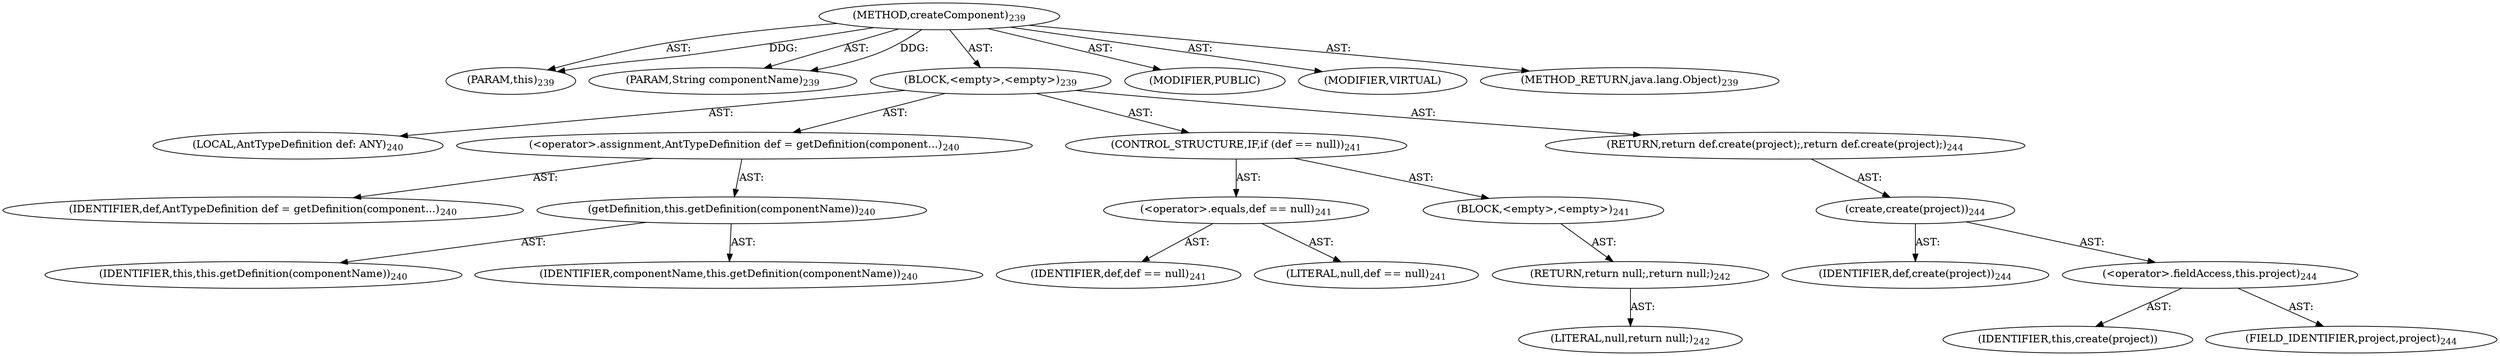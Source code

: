 digraph "createComponent" {  
"111669149703" [label = <(METHOD,createComponent)<SUB>239</SUB>> ]
"115964116995" [label = <(PARAM,this)<SUB>239</SUB>> ]
"115964117026" [label = <(PARAM,String componentName)<SUB>239</SUB>> ]
"25769803787" [label = <(BLOCK,&lt;empty&gt;,&lt;empty&gt;)<SUB>239</SUB>> ]
"94489280518" [label = <(LOCAL,AntTypeDefinition def: ANY)<SUB>240</SUB>> ]
"30064771152" [label = <(&lt;operator&gt;.assignment,AntTypeDefinition def = getDefinition(component...)<SUB>240</SUB>> ]
"68719476831" [label = <(IDENTIFIER,def,AntTypeDefinition def = getDefinition(component...)<SUB>240</SUB>> ]
"30064771153" [label = <(getDefinition,this.getDefinition(componentName))<SUB>240</SUB>> ]
"68719476740" [label = <(IDENTIFIER,this,this.getDefinition(componentName))<SUB>240</SUB>> ]
"68719476832" [label = <(IDENTIFIER,componentName,this.getDefinition(componentName))<SUB>240</SUB>> ]
"47244640260" [label = <(CONTROL_STRUCTURE,IF,if (def == null))<SUB>241</SUB>> ]
"30064771154" [label = <(&lt;operator&gt;.equals,def == null)<SUB>241</SUB>> ]
"68719476833" [label = <(IDENTIFIER,def,def == null)<SUB>241</SUB>> ]
"90194313224" [label = <(LITERAL,null,def == null)<SUB>241</SUB>> ]
"25769803788" [label = <(BLOCK,&lt;empty&gt;,&lt;empty&gt;)<SUB>241</SUB>> ]
"146028888069" [label = <(RETURN,return null;,return null;)<SUB>242</SUB>> ]
"90194313225" [label = <(LITERAL,null,return null;)<SUB>242</SUB>> ]
"146028888070" [label = <(RETURN,return def.create(project);,return def.create(project);)<SUB>244</SUB>> ]
"30064771155" [label = <(create,create(project))<SUB>244</SUB>> ]
"68719476834" [label = <(IDENTIFIER,def,create(project))<SUB>244</SUB>> ]
"30064771156" [label = <(&lt;operator&gt;.fieldAccess,this.project)<SUB>244</SUB>> ]
"68719476835" [label = <(IDENTIFIER,this,create(project))> ]
"55834574870" [label = <(FIELD_IDENTIFIER,project,project)<SUB>244</SUB>> ]
"133143986201" [label = <(MODIFIER,PUBLIC)> ]
"133143986202" [label = <(MODIFIER,VIRTUAL)> ]
"128849018887" [label = <(METHOD_RETURN,java.lang.Object)<SUB>239</SUB>> ]
  "111669149703" -> "115964116995"  [ label = "AST: "] 
  "111669149703" -> "115964117026"  [ label = "AST: "] 
  "111669149703" -> "25769803787"  [ label = "AST: "] 
  "111669149703" -> "133143986201"  [ label = "AST: "] 
  "111669149703" -> "133143986202"  [ label = "AST: "] 
  "111669149703" -> "128849018887"  [ label = "AST: "] 
  "25769803787" -> "94489280518"  [ label = "AST: "] 
  "25769803787" -> "30064771152"  [ label = "AST: "] 
  "25769803787" -> "47244640260"  [ label = "AST: "] 
  "25769803787" -> "146028888070"  [ label = "AST: "] 
  "30064771152" -> "68719476831"  [ label = "AST: "] 
  "30064771152" -> "30064771153"  [ label = "AST: "] 
  "30064771153" -> "68719476740"  [ label = "AST: "] 
  "30064771153" -> "68719476832"  [ label = "AST: "] 
  "47244640260" -> "30064771154"  [ label = "AST: "] 
  "47244640260" -> "25769803788"  [ label = "AST: "] 
  "30064771154" -> "68719476833"  [ label = "AST: "] 
  "30064771154" -> "90194313224"  [ label = "AST: "] 
  "25769803788" -> "146028888069"  [ label = "AST: "] 
  "146028888069" -> "90194313225"  [ label = "AST: "] 
  "146028888070" -> "30064771155"  [ label = "AST: "] 
  "30064771155" -> "68719476834"  [ label = "AST: "] 
  "30064771155" -> "30064771156"  [ label = "AST: "] 
  "30064771156" -> "68719476835"  [ label = "AST: "] 
  "30064771156" -> "55834574870"  [ label = "AST: "] 
  "111669149703" -> "115964116995"  [ label = "DDG: "] 
  "111669149703" -> "115964117026"  [ label = "DDG: "] 
}
